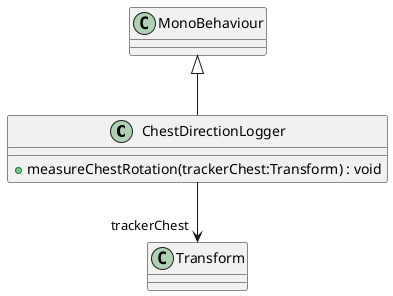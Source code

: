 @startuml
class ChestDirectionLogger {
    + measureChestRotation(trackerChest:Transform) : void
}
MonoBehaviour <|-- ChestDirectionLogger
ChestDirectionLogger --> "trackerChest" Transform
@enduml
